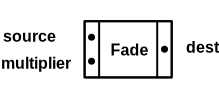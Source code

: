 <?xml version="1.0" encoding="UTF-8"?>
<dia:diagram xmlns:dia="http://www.lysator.liu.se/~alla/dia/"><dia:layer name="Background" visible="true"><dia:group><dia:group><dia:object type="Standard - Box" version="0" id="O0"><dia:attribute name="obj_pos"><dia:point val="6.68,2.975"/></dia:attribute><dia:attribute name="obj_bb"><dia:rectangle val="6.63,2.925;11.085,5.835"/></dia:attribute><dia:attribute name="elem_corner"><dia:point val="6.68,2.975"/></dia:attribute><dia:attribute name="elem_width"><dia:real val="4.355"/></dia:attribute><dia:attribute name="elem_height"><dia:real val="2.81"/></dia:attribute><dia:attribute name="show_background"><dia:boolean val="true"/></dia:attribute></dia:object><dia:object type="Standard - Line" version="0" id="O1"><dia:attribute name="obj_pos"><dia:point val="6.68,5.785"/></dia:attribute><dia:attribute name="obj_bb"><dia:rectangle val="6.63,5.735;11.085,5.835"/></dia:attribute><dia:attribute name="conn_endpoints"><dia:point val="6.68,5.785"/><dia:point val="11.035,5.785"/></dia:attribute><dia:attribute name="numcp"><dia:int val="11"/></dia:attribute><dia:connections><dia:connection handle="0" to="O0" connection="5"/><dia:connection handle="1" to="O0" connection="7"/></dia:connections></dia:object><dia:object type="Standard - Line" version="0" id="O2"><dia:attribute name="obj_pos"><dia:point val="6.68,2.975"/></dia:attribute><dia:attribute name="obj_bb"><dia:rectangle val="6.63,2.925;11.085,3.025"/></dia:attribute><dia:attribute name="conn_endpoints"><dia:point val="6.68,2.975"/><dia:point val="11.035,2.975"/></dia:attribute><dia:attribute name="numcp"><dia:int val="11"/></dia:attribute><dia:connections><dia:connection handle="0" to="O0" connection="0"/><dia:connection handle="1" to="O0" connection="2"/></dia:connections></dia:object><dia:object type="Standard - Line" version="0" id="O3"><dia:attribute name="obj_pos"><dia:point val="6.68,2.975"/></dia:attribute><dia:attribute name="obj_bb"><dia:rectangle val="6.63,2.925;6.73,5.835"/></dia:attribute><dia:attribute name="conn_endpoints"><dia:point val="6.68,2.975"/><dia:point val="6.68,5.785"/></dia:attribute><dia:attribute name="numcp"><dia:int val="1"/></dia:attribute><dia:connections><dia:connection handle="0" to="O0" connection="0"/><dia:connection handle="1" to="O0" connection="5"/></dia:connections></dia:object><dia:object type="Standard - Line" version="0" id="O4"><dia:attribute name="obj_pos"><dia:point val="10.31,2.975"/></dia:attribute><dia:attribute name="obj_bb"><dia:rectangle val="10.26,2.925;10.36,5.835"/></dia:attribute><dia:attribute name="conn_endpoints"><dia:point val="10.31,2.975"/><dia:point val="10.31,5.785"/></dia:attribute><dia:attribute name="numcp"><dia:int val="1"/></dia:attribute><dia:connections><dia:connection handle="0" to="O2" connection="9"/><dia:connection handle="1" to="O1" connection="9"/></dia:connections></dia:object><dia:object type="Standard - Line" version="0" id="O5"><dia:attribute name="obj_pos"><dia:point val="11.035,5.785"/></dia:attribute><dia:attribute name="obj_bb"><dia:rectangle val="10.985,2.925;11.085,5.835"/></dia:attribute><dia:attribute name="conn_endpoints"><dia:point val="11.035,5.785"/><dia:point val="11.035,2.975"/></dia:attribute><dia:attribute name="numcp"><dia:int val="1"/></dia:attribute><dia:connections><dia:connection handle="0" to="O0" connection="7"/><dia:connection handle="1" to="O0" connection="2"/></dia:connections></dia:object><dia:object type="Standard - Line" version="0" id="O6"><dia:attribute name="obj_pos"><dia:point val="7.406,2.975"/></dia:attribute><dia:attribute name="obj_bb"><dia:rectangle val="7.356,2.925;7.456,5.835"/></dia:attribute><dia:attribute name="conn_endpoints"><dia:point val="7.406,2.975"/><dia:point val="7.406,5.785"/></dia:attribute><dia:attribute name="numcp"><dia:int val="1"/></dia:attribute><dia:connections><dia:connection handle="0" to="O2" connection="1"/><dia:connection handle="1" to="O1" connection="1"/></dia:connections></dia:object></dia:group><dia:object type="Electric - connpoint" version="0" id="O7"><dia:attribute name="obj_pos"><dia:point val="5.285,2.035"/></dia:attribute><dia:attribute name="obj_bb"><dia:rectangle val="5.25,2;8.802,5.552"/></dia:attribute><dia:attribute name="elem_corner"><dia:point val="5.285,2.035"/></dia:attribute><dia:attribute name="elem_width"><dia:real val="3.482"/></dia:attribute><dia:attribute name="elem_height"><dia:real val="3.482"/></dia:attribute><dia:attribute name="show_background"><dia:boolean val="true"/></dia:attribute><dia:attribute name="flip_horizontal"><dia:boolean val="true"/></dia:attribute><dia:attribute name="flip_vertical"><dia:boolean val="true"/></dia:attribute><dia:attribute name="padding"><dia:real val="0.354"/></dia:attribute></dia:object><dia:object type="Electric - connpoint" version="0" id="O8"><dia:attribute name="obj_pos"><dia:point val="5.285,3.235"/></dia:attribute><dia:attribute name="obj_bb"><dia:rectangle val="5.25,3.2;8.802,6.752"/></dia:attribute><dia:attribute name="elem_corner"><dia:point val="5.285,3.235"/></dia:attribute><dia:attribute name="elem_width"><dia:real val="3.482"/></dia:attribute><dia:attribute name="elem_height"><dia:real val="3.482"/></dia:attribute><dia:attribute name="show_background"><dia:boolean val="true"/></dia:attribute><dia:attribute name="flip_horizontal"><dia:boolean val="true"/></dia:attribute><dia:attribute name="flip_vertical"><dia:boolean val="true"/></dia:attribute><dia:attribute name="padding"><dia:real val="0.354"/></dia:attribute></dia:object><dia:object type="Electric - connpoint" version="0" id="O9"><dia:attribute name="obj_pos"><dia:point val="8.935,2.635"/></dia:attribute><dia:attribute name="obj_bb"><dia:rectangle val="8.9,2.6;12.452,6.152"/></dia:attribute><dia:attribute name="elem_corner"><dia:point val="8.935,2.635"/></dia:attribute><dia:attribute name="elem_width"><dia:real val="3.482"/></dia:attribute><dia:attribute name="elem_height"><dia:real val="3.482"/></dia:attribute><dia:attribute name="show_background"><dia:boolean val="true"/></dia:attribute><dia:attribute name="flip_horizontal"><dia:boolean val="true"/></dia:attribute><dia:attribute name="flip_vertical"><dia:boolean val="true"/></dia:attribute><dia:attribute name="padding"><dia:real val="0.354"/></dia:attribute></dia:object><dia:object type="Standard - Text" version="0" id="O10"><dia:attribute name="obj_pos"><dia:point val="7.98,4.685"/></dia:attribute><dia:attribute name="obj_bb"><dia:rectangle val="7.98,3.885;9.68,5.185"/></dia:attribute><dia:attribute name="text"><dia:composite type="text"><dia:attribute name="string"><dia:string>#Fade#</dia:string></dia:attribute><dia:attribute name="font"><dia:font family="arial" style="80" name="Helvetica-Bold"/></dia:attribute><dia:attribute name="height"><dia:real val="1"/></dia:attribute><dia:attribute name="pos"><dia:point val="7.98,4.685"/></dia:attribute><dia:attribute name="color"><dia:color val="#000000"/></dia:attribute><dia:attribute name="alignment"><dia:enum val="0"/></dia:attribute></dia:composite></dia:attribute></dia:object><dia:object type="Standard - Text" version="0" id="O11"><dia:attribute name="obj_pos"><dia:point val="2.6,4"/></dia:attribute><dia:attribute name="obj_bb"><dia:rectangle val="2.6,3.2;5,4.5"/></dia:attribute><dia:attribute name="text"><dia:composite type="text"><dia:attribute name="string"><dia:string>#source#</dia:string></dia:attribute><dia:attribute name="font"><dia:font family="arial" style="80" name="Helvetica-Bold"/></dia:attribute><dia:attribute name="height"><dia:real val="1"/></dia:attribute><dia:attribute name="pos"><dia:point val="2.6,4"/></dia:attribute><dia:attribute name="color"><dia:color val="#000000"/></dia:attribute><dia:attribute name="alignment"><dia:enum val="0"/></dia:attribute></dia:composite></dia:attribute></dia:object><dia:object type="Standard - Text" version="0" id="O12"><dia:attribute name="obj_pos"><dia:point val="2.5,5.35"/></dia:attribute><dia:attribute name="obj_bb"><dia:rectangle val="2.5,4.55;5.8,5.85"/></dia:attribute><dia:attribute name="text"><dia:composite type="text"><dia:attribute name="string"><dia:string>#multiplier#</dia:string></dia:attribute><dia:attribute name="font"><dia:font family="arial" style="80" name="Helvetica-Bold"/></dia:attribute><dia:attribute name="height"><dia:real val="1"/></dia:attribute><dia:attribute name="pos"><dia:point val="2.5,5.35"/></dia:attribute><dia:attribute name="color"><dia:color val="#000000"/></dia:attribute><dia:attribute name="alignment"><dia:enum val="0"/></dia:attribute></dia:composite></dia:attribute></dia:object><dia:object type="Standard - Text" version="0" id="O13"><dia:attribute name="obj_pos"><dia:point val="11.75,4.55"/></dia:attribute><dia:attribute name="obj_bb"><dia:rectangle val="11.75,3.75;13.25,5.05"/></dia:attribute><dia:attribute name="text"><dia:composite type="text"><dia:attribute name="string"><dia:string>#dest#</dia:string></dia:attribute><dia:attribute name="font"><dia:font family="arial" style="80" name="Helvetica-Bold"/></dia:attribute><dia:attribute name="height"><dia:real val="1"/></dia:attribute><dia:attribute name="pos"><dia:point val="11.75,4.55"/></dia:attribute><dia:attribute name="color"><dia:color val="#000000"/></dia:attribute><dia:attribute name="alignment"><dia:enum val="0"/></dia:attribute></dia:composite></dia:attribute></dia:object></dia:group></dia:layer></dia:diagram>
